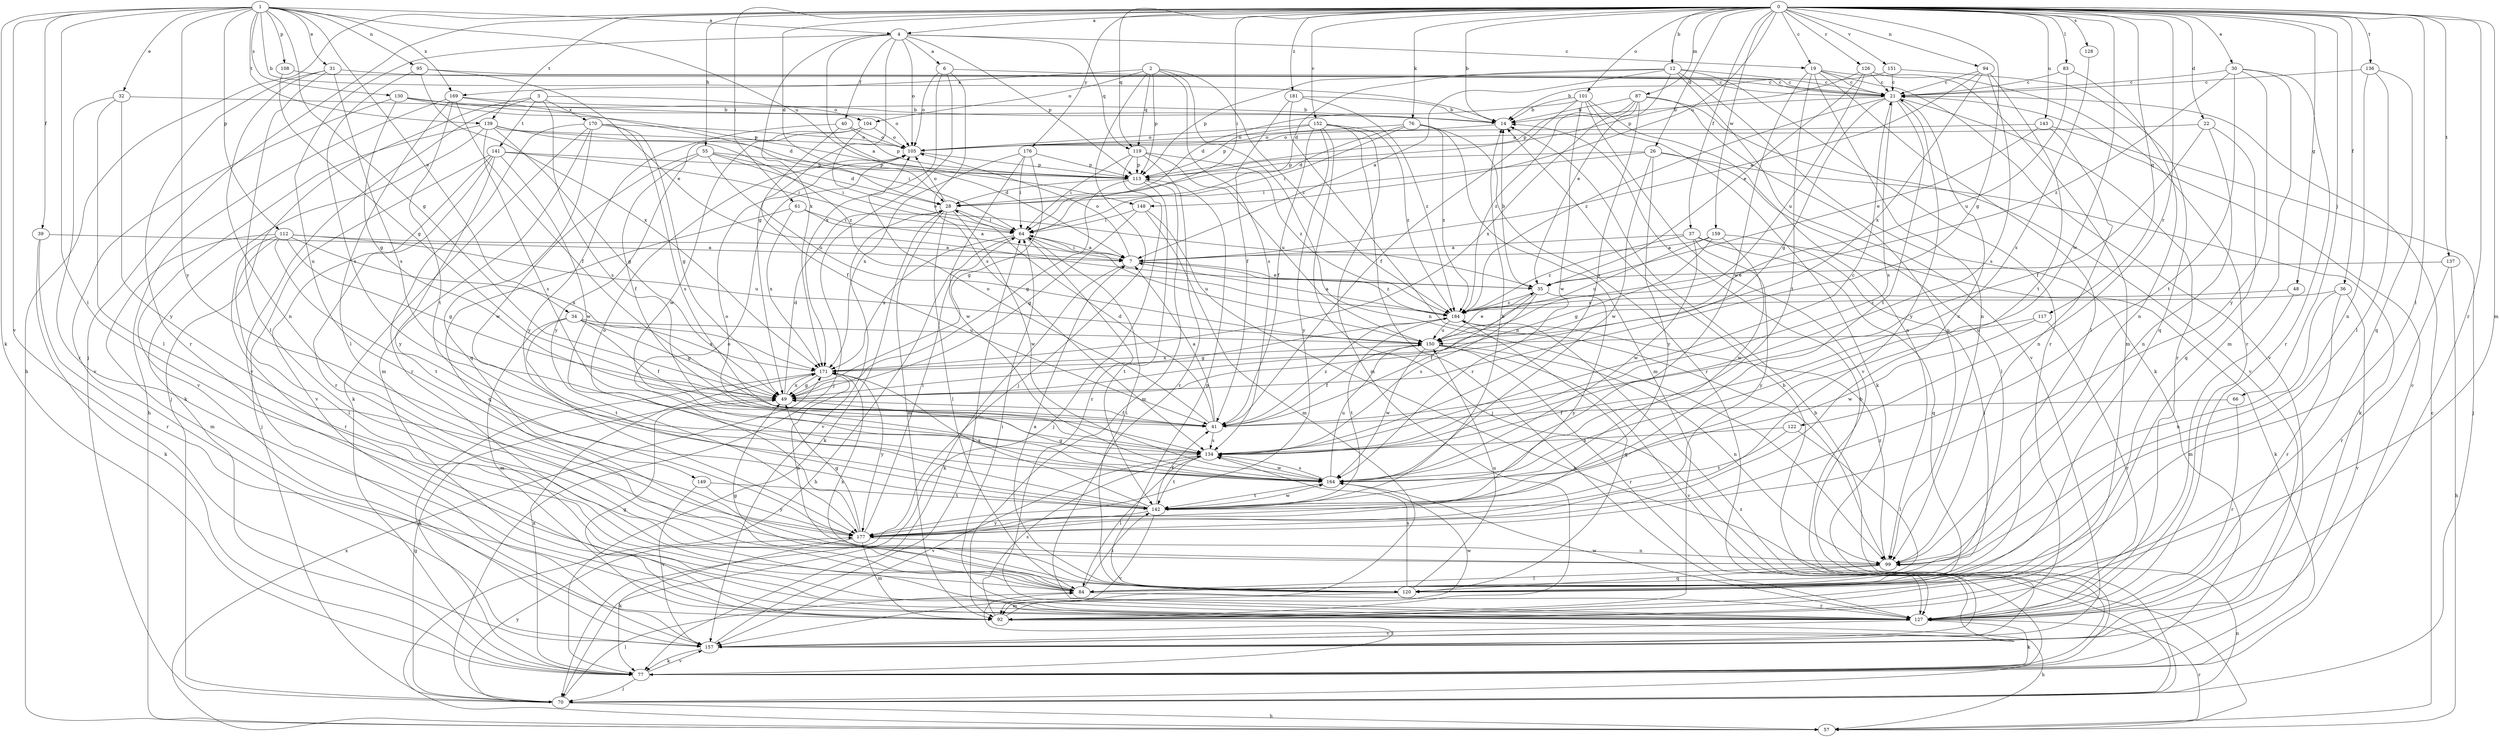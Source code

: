 strict digraph  {
0;
1;
2;
3;
4;
6;
7;
12;
14;
19;
21;
22;
26;
28;
30;
31;
32;
34;
35;
36;
37;
39;
40;
41;
48;
49;
55;
57;
61;
64;
66;
70;
76;
77;
83;
84;
87;
92;
94;
95;
99;
101;
104;
105;
108;
112;
113;
117;
119;
120;
122;
126;
127;
128;
130;
134;
136;
137;
139;
141;
142;
143;
148;
149;
150;
151;
152;
157;
159;
164;
169;
170;
171;
176;
177;
181;
184;
0 -> 4  [label=a];
0 -> 12  [label=b];
0 -> 14  [label=b];
0 -> 19  [label=c];
0 -> 22  [label=d];
0 -> 26  [label=d];
0 -> 28  [label=d];
0 -> 30  [label=e];
0 -> 36  [label=f];
0 -> 37  [label=f];
0 -> 48  [label=g];
0 -> 49  [label=g];
0 -> 55  [label=h];
0 -> 57  [label=h];
0 -> 61  [label=i];
0 -> 64  [label=i];
0 -> 66  [label=j];
0 -> 70  [label=j];
0 -> 76  [label=k];
0 -> 83  [label=l];
0 -> 84  [label=l];
0 -> 87  [label=m];
0 -> 92  [label=m];
0 -> 94  [label=n];
0 -> 101  [label=o];
0 -> 117  [label=q];
0 -> 119  [label=q];
0 -> 122  [label=r];
0 -> 126  [label=r];
0 -> 127  [label=r];
0 -> 128  [label=s];
0 -> 136  [label=t];
0 -> 137  [label=t];
0 -> 139  [label=t];
0 -> 143  [label=u];
0 -> 148  [label=u];
0 -> 151  [label=v];
0 -> 152  [label=v];
0 -> 159  [label=w];
0 -> 164  [label=w];
0 -> 176  [label=y];
0 -> 181  [label=z];
1 -> 4  [label=a];
1 -> 14  [label=b];
1 -> 31  [label=e];
1 -> 32  [label=e];
1 -> 34  [label=e];
1 -> 39  [label=f];
1 -> 49  [label=g];
1 -> 77  [label=k];
1 -> 84  [label=l];
1 -> 95  [label=n];
1 -> 108  [label=p];
1 -> 112  [label=p];
1 -> 130  [label=s];
1 -> 139  [label=t];
1 -> 148  [label=u];
1 -> 157  [label=v];
1 -> 169  [label=x];
1 -> 177  [label=y];
2 -> 70  [label=j];
2 -> 99  [label=n];
2 -> 104  [label=o];
2 -> 113  [label=p];
2 -> 119  [label=q];
2 -> 134  [label=s];
2 -> 169  [label=x];
2 -> 184  [label=z];
3 -> 70  [label=j];
3 -> 104  [label=o];
3 -> 134  [label=s];
3 -> 141  [label=t];
3 -> 157  [label=v];
3 -> 170  [label=x];
4 -> 6  [label=a];
4 -> 7  [label=a];
4 -> 19  [label=c];
4 -> 40  [label=f];
4 -> 49  [label=g];
4 -> 105  [label=o];
4 -> 113  [label=p];
4 -> 119  [label=q];
4 -> 149  [label=u];
4 -> 171  [label=x];
6 -> 21  [label=c];
6 -> 70  [label=j];
6 -> 105  [label=o];
6 -> 134  [label=s];
6 -> 171  [label=x];
7 -> 35  [label=e];
7 -> 64  [label=i];
7 -> 77  [label=k];
7 -> 105  [label=o];
7 -> 184  [label=z];
12 -> 7  [label=a];
12 -> 21  [label=c];
12 -> 28  [label=d];
12 -> 35  [label=e];
12 -> 77  [label=k];
12 -> 113  [label=p];
12 -> 127  [label=r];
12 -> 157  [label=v];
14 -> 105  [label=o];
19 -> 21  [label=c];
19 -> 84  [label=l];
19 -> 92  [label=m];
19 -> 99  [label=n];
19 -> 142  [label=t];
19 -> 157  [label=v];
19 -> 164  [label=w];
21 -> 14  [label=b];
21 -> 49  [label=g];
21 -> 127  [label=r];
21 -> 134  [label=s];
21 -> 142  [label=t];
21 -> 177  [label=y];
21 -> 184  [label=z];
22 -> 41  [label=f];
22 -> 99  [label=n];
22 -> 105  [label=o];
22 -> 120  [label=q];
26 -> 64  [label=i];
26 -> 77  [label=k];
26 -> 84  [label=l];
26 -> 113  [label=p];
26 -> 164  [label=w];
26 -> 177  [label=y];
28 -> 64  [label=i];
28 -> 77  [label=k];
28 -> 84  [label=l];
28 -> 92  [label=m];
28 -> 105  [label=o];
28 -> 157  [label=v];
28 -> 164  [label=w];
30 -> 21  [label=c];
30 -> 92  [label=m];
30 -> 127  [label=r];
30 -> 142  [label=t];
30 -> 177  [label=y];
30 -> 184  [label=z];
31 -> 21  [label=c];
31 -> 84  [label=l];
31 -> 99  [label=n];
31 -> 127  [label=r];
31 -> 134  [label=s];
32 -> 14  [label=b];
32 -> 84  [label=l];
32 -> 127  [label=r];
32 -> 177  [label=y];
34 -> 41  [label=f];
34 -> 49  [label=g];
34 -> 92  [label=m];
34 -> 142  [label=t];
34 -> 150  [label=u];
34 -> 171  [label=x];
35 -> 14  [label=b];
35 -> 41  [label=f];
35 -> 134  [label=s];
35 -> 177  [label=y];
35 -> 184  [label=z];
36 -> 99  [label=n];
36 -> 127  [label=r];
36 -> 157  [label=v];
36 -> 184  [label=z];
37 -> 7  [label=a];
37 -> 77  [label=k];
37 -> 120  [label=q];
37 -> 164  [label=w];
37 -> 177  [label=y];
37 -> 184  [label=z];
39 -> 7  [label=a];
39 -> 77  [label=k];
39 -> 127  [label=r];
40 -> 41  [label=f];
40 -> 105  [label=o];
40 -> 113  [label=p];
40 -> 177  [label=y];
41 -> 7  [label=a];
41 -> 28  [label=d];
41 -> 105  [label=o];
41 -> 134  [label=s];
41 -> 184  [label=z];
48 -> 92  [label=m];
48 -> 184  [label=z];
49 -> 28  [label=d];
49 -> 41  [label=f];
49 -> 171  [label=x];
55 -> 28  [label=d];
55 -> 41  [label=f];
55 -> 64  [label=i];
55 -> 113  [label=p];
55 -> 150  [label=u];
55 -> 164  [label=w];
57 -> 21  [label=c];
57 -> 127  [label=r];
57 -> 171  [label=x];
61 -> 7  [label=a];
61 -> 64  [label=i];
61 -> 120  [label=q];
61 -> 171  [label=x];
64 -> 7  [label=a];
64 -> 57  [label=h];
64 -> 142  [label=t];
64 -> 150  [label=u];
64 -> 171  [label=x];
66 -> 41  [label=f];
66 -> 127  [label=r];
70 -> 14  [label=b];
70 -> 49  [label=g];
70 -> 57  [label=h];
70 -> 84  [label=l];
70 -> 99  [label=n];
70 -> 177  [label=y];
70 -> 184  [label=z];
76 -> 28  [label=d];
76 -> 64  [label=i];
76 -> 92  [label=m];
76 -> 105  [label=o];
76 -> 127  [label=r];
76 -> 184  [label=z];
77 -> 14  [label=b];
77 -> 21  [label=c];
77 -> 70  [label=j];
77 -> 84  [label=l];
77 -> 157  [label=v];
77 -> 171  [label=x];
83 -> 21  [label=c];
83 -> 99  [label=n];
83 -> 150  [label=u];
84 -> 49  [label=g];
84 -> 127  [label=r];
84 -> 142  [label=t];
87 -> 14  [label=b];
87 -> 99  [label=n];
87 -> 113  [label=p];
87 -> 134  [label=s];
87 -> 157  [label=v];
87 -> 171  [label=x];
87 -> 184  [label=z];
92 -> 49  [label=g];
92 -> 57  [label=h];
92 -> 134  [label=s];
92 -> 164  [label=w];
94 -> 7  [label=a];
94 -> 21  [label=c];
94 -> 134  [label=s];
94 -> 142  [label=t];
94 -> 171  [label=x];
95 -> 21  [label=c];
95 -> 35  [label=e];
95 -> 134  [label=s];
95 -> 171  [label=x];
99 -> 84  [label=l];
99 -> 120  [label=q];
99 -> 184  [label=z];
101 -> 14  [label=b];
101 -> 28  [label=d];
101 -> 41  [label=f];
101 -> 77  [label=k];
101 -> 99  [label=n];
101 -> 157  [label=v];
101 -> 164  [label=w];
104 -> 35  [label=e];
104 -> 105  [label=o];
104 -> 164  [label=w];
104 -> 177  [label=y];
105 -> 113  [label=p];
108 -> 21  [label=c];
108 -> 49  [label=g];
112 -> 7  [label=a];
112 -> 49  [label=g];
112 -> 84  [label=l];
112 -> 92  [label=m];
112 -> 127  [label=r];
112 -> 142  [label=t];
112 -> 150  [label=u];
112 -> 171  [label=x];
113 -> 28  [label=d];
113 -> 49  [label=g];
113 -> 92  [label=m];
113 -> 127  [label=r];
117 -> 127  [label=r];
117 -> 150  [label=u];
117 -> 164  [label=w];
119 -> 64  [label=i];
119 -> 70  [label=j];
119 -> 113  [label=p];
119 -> 127  [label=r];
119 -> 150  [label=u];
119 -> 184  [label=z];
120 -> 7  [label=a];
120 -> 64  [label=i];
120 -> 92  [label=m];
120 -> 113  [label=p];
120 -> 134  [label=s];
120 -> 150  [label=u];
120 -> 171  [label=x];
122 -> 84  [label=l];
122 -> 134  [label=s];
122 -> 142  [label=t];
126 -> 21  [label=c];
126 -> 35  [label=e];
126 -> 113  [label=p];
126 -> 127  [label=r];
126 -> 150  [label=u];
127 -> 64  [label=i];
127 -> 77  [label=k];
127 -> 157  [label=v];
127 -> 164  [label=w];
128 -> 134  [label=s];
130 -> 14  [label=b];
130 -> 49  [label=g];
130 -> 105  [label=o];
130 -> 113  [label=p];
130 -> 157  [label=v];
134 -> 21  [label=c];
134 -> 84  [label=l];
134 -> 142  [label=t];
134 -> 157  [label=v];
134 -> 164  [label=w];
136 -> 21  [label=c];
136 -> 84  [label=l];
136 -> 99  [label=n];
136 -> 120  [label=q];
137 -> 35  [label=e];
137 -> 57  [label=h];
137 -> 127  [label=r];
139 -> 49  [label=g];
139 -> 64  [label=i];
139 -> 77  [label=k];
139 -> 105  [label=o];
139 -> 134  [label=s];
139 -> 157  [label=v];
139 -> 184  [label=z];
141 -> 64  [label=i];
141 -> 70  [label=j];
141 -> 113  [label=p];
141 -> 127  [label=r];
141 -> 157  [label=v];
141 -> 164  [label=w];
141 -> 177  [label=y];
142 -> 14  [label=b];
142 -> 41  [label=f];
142 -> 105  [label=o];
142 -> 157  [label=v];
142 -> 164  [label=w];
142 -> 171  [label=x];
142 -> 177  [label=y];
143 -> 35  [label=e];
143 -> 70  [label=j];
143 -> 99  [label=n];
143 -> 105  [label=o];
148 -> 49  [label=g];
148 -> 57  [label=h];
148 -> 64  [label=i];
148 -> 92  [label=m];
149 -> 142  [label=t];
149 -> 157  [label=v];
149 -> 177  [label=y];
150 -> 35  [label=e];
150 -> 41  [label=f];
150 -> 99  [label=n];
150 -> 127  [label=r];
150 -> 157  [label=v];
150 -> 164  [label=w];
150 -> 171  [label=x];
151 -> 14  [label=b];
151 -> 21  [label=c];
151 -> 120  [label=q];
152 -> 41  [label=f];
152 -> 70  [label=j];
152 -> 92  [label=m];
152 -> 105  [label=o];
152 -> 113  [label=p];
152 -> 127  [label=r];
152 -> 177  [label=y];
152 -> 184  [label=z];
157 -> 14  [label=b];
157 -> 64  [label=i];
157 -> 77  [label=k];
159 -> 7  [label=a];
159 -> 49  [label=g];
159 -> 84  [label=l];
159 -> 150  [label=u];
159 -> 164  [label=w];
164 -> 49  [label=g];
164 -> 105  [label=o];
164 -> 134  [label=s];
164 -> 142  [label=t];
164 -> 150  [label=u];
169 -> 14  [label=b];
169 -> 28  [label=d];
169 -> 41  [label=f];
169 -> 57  [label=h];
169 -> 84  [label=l];
169 -> 142  [label=t];
170 -> 49  [label=g];
170 -> 77  [label=k];
170 -> 92  [label=m];
170 -> 105  [label=o];
170 -> 120  [label=q];
170 -> 127  [label=r];
170 -> 134  [label=s];
171 -> 49  [label=g];
171 -> 77  [label=k];
171 -> 99  [label=n];
171 -> 177  [label=y];
176 -> 49  [label=g];
176 -> 64  [label=i];
176 -> 113  [label=p];
176 -> 164  [label=w];
176 -> 171  [label=x];
177 -> 21  [label=c];
177 -> 49  [label=g];
177 -> 64  [label=i];
177 -> 77  [label=k];
177 -> 92  [label=m];
177 -> 99  [label=n];
177 -> 105  [label=o];
181 -> 14  [label=b];
181 -> 41  [label=f];
181 -> 99  [label=n];
181 -> 184  [label=z];
184 -> 7  [label=a];
184 -> 49  [label=g];
184 -> 120  [label=q];
184 -> 142  [label=t];
184 -> 150  [label=u];
}
